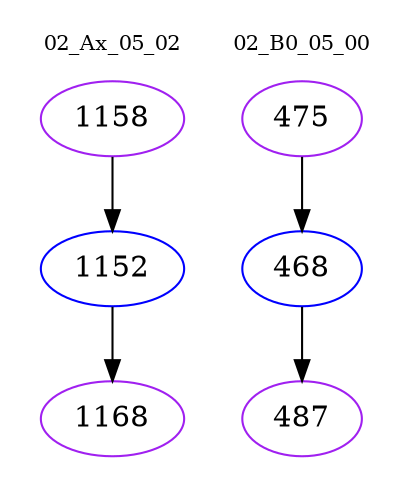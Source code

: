 digraph{
subgraph cluster_0 {
color = white
label = "02_Ax_05_02";
fontsize=10;
T0_1158 [label="1158", color="purple"]
T0_1158 -> T0_1152 [color="black"]
T0_1152 [label="1152", color="blue"]
T0_1152 -> T0_1168 [color="black"]
T0_1168 [label="1168", color="purple"]
}
subgraph cluster_1 {
color = white
label = "02_B0_05_00";
fontsize=10;
T1_475 [label="475", color="purple"]
T1_475 -> T1_468 [color="black"]
T1_468 [label="468", color="blue"]
T1_468 -> T1_487 [color="black"]
T1_487 [label="487", color="purple"]
}
}
